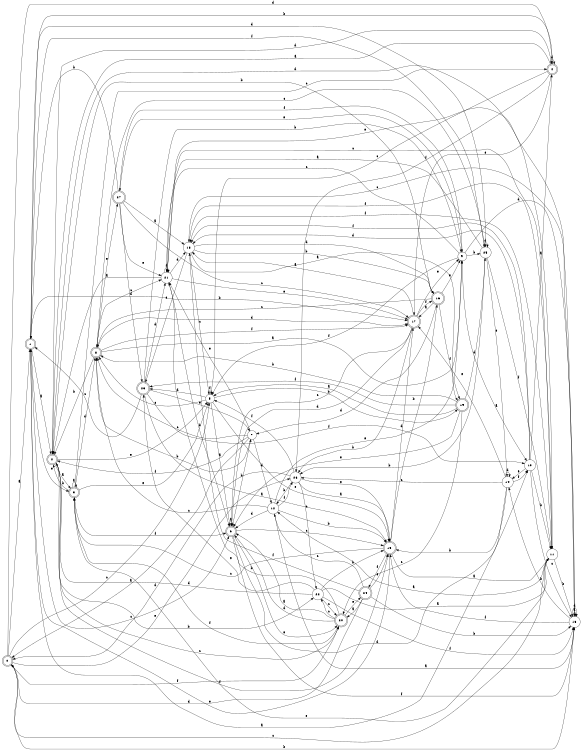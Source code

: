 digraph n23_6 {
__start0 [label="" shape="none"];

rankdir=LR;
size="8,5";

s0 [style="rounded,filled", color="black", fillcolor="white" shape="doublecircle", label="0"];
s1 [style="rounded,filled", color="black", fillcolor="white" shape="doublecircle", label="1"];
s2 [style="rounded,filled", color="black", fillcolor="white" shape="doublecircle", label="2"];
s3 [style="rounded,filled", color="black", fillcolor="white" shape="doublecircle", label="3"];
s4 [style="rounded,filled", color="black", fillcolor="white" shape="doublecircle", label="4"];
s5 [style="filled", color="black", fillcolor="white" shape="circle", label="5"];
s6 [style="rounded,filled", color="black", fillcolor="white" shape="doublecircle", label="6"];
s7 [style="filled", color="black", fillcolor="white" shape="circle", label="7"];
s8 [style="rounded,filled", color="black", fillcolor="white" shape="doublecircle", label="8"];
s9 [style="filled", color="black", fillcolor="white" shape="circle", label="9"];
s10 [style="filled", color="black", fillcolor="white" shape="circle", label="10"];
s11 [style="filled", color="black", fillcolor="white" shape="circle", label="11"];
s12 [style="filled", color="black", fillcolor="white" shape="circle", label="12"];
s13 [style="filled", color="black", fillcolor="white" shape="circle", label="13"];
s14 [style="filled", color="black", fillcolor="white" shape="circle", label="14"];
s15 [style="rounded,filled", color="black", fillcolor="white" shape="doublecircle", label="15"];
s16 [style="rounded,filled", color="black", fillcolor="white" shape="doublecircle", label="16"];
s17 [style="rounded,filled", color="black", fillcolor="white" shape="doublecircle", label="17"];
s18 [style="filled", color="black", fillcolor="white" shape="circle", label="18"];
s19 [style="rounded,filled", color="black", fillcolor="white" shape="doublecircle", label="19"];
s20 [style="rounded,filled", color="black", fillcolor="white" shape="doublecircle", label="20"];
s21 [style="filled", color="black", fillcolor="white" shape="circle", label="21"];
s22 [style="filled", color="black", fillcolor="white" shape="circle", label="22"];
s23 [style="rounded,filled", color="black", fillcolor="white" shape="doublecircle", label="23"];
s24 [style="rounded,filled", color="black", fillcolor="white" shape="doublecircle", label="24"];
s25 [style="filled", color="black", fillcolor="white" shape="circle", label="25"];
s26 [style="filled", color="black", fillcolor="white" shape="circle", label="26"];
s27 [style="rounded,filled", color="black", fillcolor="white" shape="doublecircle", label="27"];
s0 -> s1 [label="a"];
s0 -> s13 [label="b"];
s0 -> s5 [label="c"];
s0 -> s4 [label="d"];
s0 -> s26 [label="e"];
s0 -> s20 [label="f"];
s1 -> s2 [label="a"];
s1 -> s17 [label="b"];
s1 -> s6 [label="c"];
s1 -> s25 [label="d"];
s1 -> s3 [label="e"];
s1 -> s25 [label="f"];
s2 -> s3 [label="a"];
s2 -> s22 [label="b"];
s2 -> s20 [label="c"];
s2 -> s4 [label="d"];
s2 -> s5 [label="e"];
s2 -> s15 [label="f"];
s3 -> s3 [label="a"];
s3 -> s2 [label="b"];
s3 -> s4 [label="c"];
s3 -> s8 [label="d"];
s3 -> s5 [label="e"];
s3 -> s6 [label="f"];
s4 -> s2 [label="a"];
s4 -> s1 [label="b"];
s4 -> s5 [label="c"];
s4 -> s4 [label="d"];
s4 -> s17 [label="e"];
s4 -> s26 [label="f"];
s5 -> s6 [label="a"];
s5 -> s19 [label="b"];
s5 -> s8 [label="c"];
s5 -> s23 [label="d"];
s5 -> s15 [label="e"];
s5 -> s5 [label="f"];
s6 -> s6 [label="a"];
s6 -> s7 [label="b"];
s6 -> s15 [label="c"];
s6 -> s10 [label="d"];
s6 -> s20 [label="e"];
s6 -> s13 [label="f"];
s7 -> s0 [label="a"];
s7 -> s8 [label="b"];
s7 -> s8 [label="c"];
s7 -> s12 [label="d"];
s7 -> s21 [label="e"];
s7 -> s2 [label="f"];
s8 -> s9 [label="a"];
s8 -> s2 [label="b"];
s8 -> s21 [label="c"];
s8 -> s17 [label="d"];
s8 -> s27 [label="e"];
s8 -> s17 [label="f"];
s9 -> s10 [label="a"];
s9 -> s25 [label="b"];
s9 -> s21 [label="c"];
s9 -> s13 [label="d"];
s9 -> s27 [label="e"];
s9 -> s5 [label="f"];
s10 -> s4 [label="a"];
s10 -> s11 [label="b"];
s10 -> s13 [label="c"];
s10 -> s18 [label="d"];
s10 -> s14 [label="e"];
s10 -> s18 [label="f"];
s11 -> s12 [label="a"];
s11 -> s13 [label="b"];
s11 -> s0 [label="c"];
s11 -> s2 [label="d"];
s11 -> s3 [label="e"];
s11 -> s18 [label="f"];
s12 -> s13 [label="a"];
s12 -> s15 [label="b"];
s12 -> s8 [label="c"];
s12 -> s6 [label="d"];
s12 -> s9 [label="e"];
s12 -> s26 [label="f"];
s13 -> s13 [label="a"];
s13 -> s14 [label="b"];
s13 -> s18 [label="c"];
s13 -> s13 [label="d"];
s13 -> s21 [label="e"];
s13 -> s15 [label="f"];
s14 -> s1 [label="a"];
s14 -> s15 [label="b"];
s14 -> s26 [label="c"];
s14 -> s14 [label="d"];
s14 -> s17 [label="e"];
s14 -> s10 [label="f"];
s15 -> s11 [label="a"];
s15 -> s16 [label="b"];
s15 -> s3 [label="c"];
s15 -> s17 [label="d"];
s15 -> s1 [label="e"];
s15 -> s24 [label="f"];
s16 -> s17 [label="a"];
s16 -> s2 [label="b"];
s16 -> s8 [label="c"];
s16 -> s7 [label="d"];
s16 -> s9 [label="e"];
s16 -> s19 [label="f"];
s17 -> s18 [label="a"];
s17 -> s26 [label="b"];
s17 -> s6 [label="c"];
s17 -> s6 [label="d"];
s17 -> s9 [label="e"];
s17 -> s16 [label="f"];
s18 -> s19 [label="a"];
s18 -> s16 [label="b"];
s18 -> s5 [label="c"];
s18 -> s16 [label="d"];
s18 -> s23 [label="e"];
s18 -> s11 [label="f"];
s19 -> s5 [label="a"];
s19 -> s8 [label="b"];
s19 -> s20 [label="c"];
s19 -> s25 [label="d"];
s19 -> s6 [label="e"];
s19 -> s23 [label="f"];
s20 -> s6 [label="a"];
s20 -> s21 [label="b"];
s20 -> s22 [label="c"];
s20 -> s6 [label="d"];
s20 -> s24 [label="e"];
s20 -> s3 [label="f"];
s21 -> s2 [label="a"];
s21 -> s6 [label="b"];
s21 -> s11 [label="c"];
s21 -> s18 [label="d"];
s21 -> s17 [label="e"];
s21 -> s21 [label="f"];
s22 -> s11 [label="a"];
s22 -> s15 [label="b"];
s22 -> s20 [label="c"];
s22 -> s2 [label="d"];
s22 -> s23 [label="e"];
s22 -> s13 [label="f"];
s23 -> s15 [label="a"];
s23 -> s9 [label="b"];
s23 -> s1 [label="c"];
s23 -> s21 [label="d"];
s23 -> s7 [label="e"];
s23 -> s10 [label="f"];
s24 -> s20 [label="a"];
s24 -> s13 [label="b"];
s24 -> s12 [label="c"];
s24 -> s0 [label="d"];
s24 -> s15 [label="e"];
s24 -> s18 [label="f"];
s25 -> s21 [label="a"];
s25 -> s26 [label="b"];
s25 -> s8 [label="c"];
s25 -> s25 [label="d"];
s25 -> s14 [label="e"];
s25 -> s11 [label="f"];
s26 -> s15 [label="a"];
s26 -> s12 [label="b"];
s26 -> s22 [label="c"];
s26 -> s0 [label="d"];
s26 -> s15 [label="e"];
s26 -> s5 [label="f"];
s27 -> s18 [label="a"];
s27 -> s1 [label="b"];
s27 -> s17 [label="c"];
s27 -> s23 [label="d"];
s27 -> s21 [label="e"];
s27 -> s9 [label="f"];

}